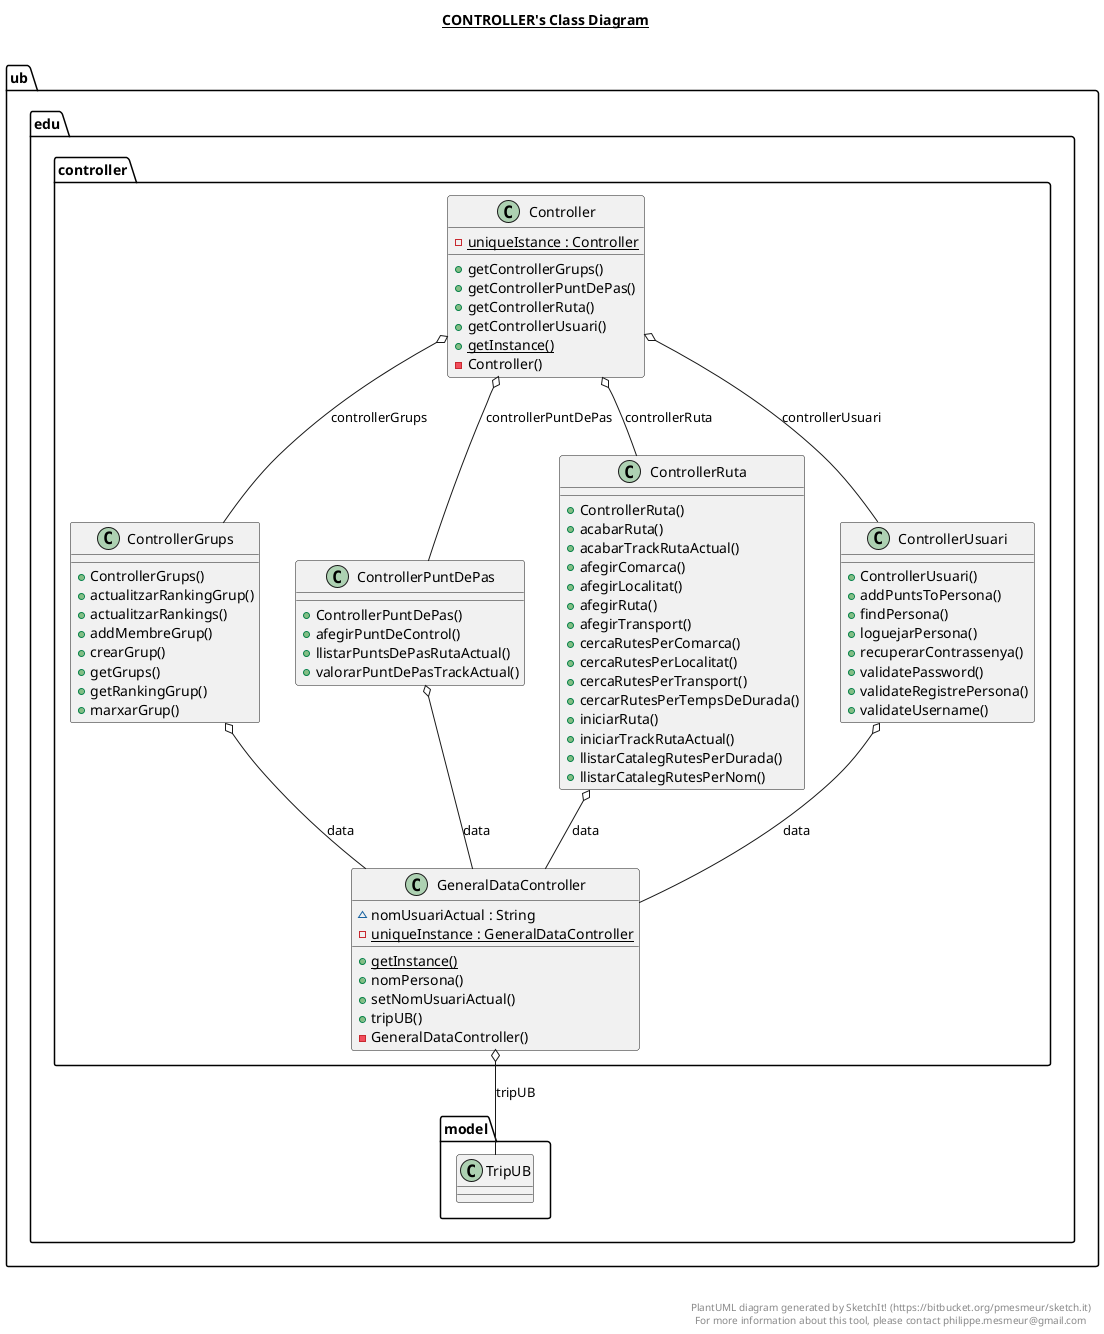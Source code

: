 @startuml

title __CONTROLLER's Class Diagram__\n

  namespace ub.edu.controller {
    class ub.edu.controller.Controller {
        {static} - uniqueIstance : Controller
        + getControllerGrups()
        + getControllerPuntDePas()
        + getControllerRuta()
        + getControllerUsuari()
        {static} + getInstance()
        - Controller()
    }
  }
  

  namespace ub.edu.controller {
    class ub.edu.controller.ControllerGrups {
        + ControllerGrups()
        + actualitzarRankingGrup()
        + actualitzarRankings()
        + addMembreGrup()
        + crearGrup()
        + getGrups()
        + getRankingGrup()
        + marxarGrup()
    }
  }
  

  namespace ub.edu.controller {
    class ub.edu.controller.ControllerPuntDePas {
        + ControllerPuntDePas()
        + afegirPuntDeControl()
        + llistarPuntsDePasRutaActual()
        + valorarPuntDePasTrackActual()
    }
  }
  

  namespace ub.edu.controller {
    class ub.edu.controller.ControllerRuta {
        + ControllerRuta()
        + acabarRuta()
        + acabarTrackRutaActual()
        + afegirComarca()
        + afegirLocalitat()
        + afegirRuta()
        + afegirTransport()
        + cercaRutesPerComarca()
        + cercaRutesPerLocalitat()
        + cercaRutesPerTransport()
        + cercarRutesPerTempsDeDurada()
        + iniciarRuta()
        + iniciarTrackRutaActual()
        + llistarCatalegRutesPerDurada()
        + llistarCatalegRutesPerNom()
    }
  }
  

  namespace ub.edu.controller {
    class ub.edu.controller.ControllerUsuari {
        + ControllerUsuari()
        + addPuntsToPersona()
        + findPersona()
        + loguejarPersona()
        + recuperarContrassenya()
        + validatePassword()
        + validateRegistrePersona()
        + validateUsername()
    }
  }
  

  namespace ub.edu.controller {
    class ub.edu.controller.GeneralDataController {
        ~ nomUsuariActual : String
        {static} - uniqueInstance : GeneralDataController
        {static} + getInstance()
        + nomPersona()
        + setNomUsuariActual()
        + tripUB()
        - GeneralDataController()
    }
  }
  

  ub.edu.controller.Controller o-- ub.edu.controller.ControllerGrups : controllerGrups
  ub.edu.controller.Controller o-- ub.edu.controller.ControllerPuntDePas : controllerPuntDePas
  ub.edu.controller.Controller o-- ub.edu.controller.ControllerRuta : controllerRuta
  ub.edu.controller.Controller o-- ub.edu.controller.ControllerUsuari : controllerUsuari
  ub.edu.controller.ControllerGrups o-- ub.edu.controller.GeneralDataController : data
  ub.edu.controller.ControllerPuntDePas o-- ub.edu.controller.GeneralDataController : data
  ub.edu.controller.ControllerRuta o-- ub.edu.controller.GeneralDataController : data
  ub.edu.controller.ControllerUsuari o-- ub.edu.controller.GeneralDataController : data
  ub.edu.controller.GeneralDataController o-- ub.edu.model.TripUB : tripUB


right footer


PlantUML diagram generated by SketchIt! (https://bitbucket.org/pmesmeur/sketch.it)
For more information about this tool, please contact philippe.mesmeur@gmail.com
endfooter

@enduml
